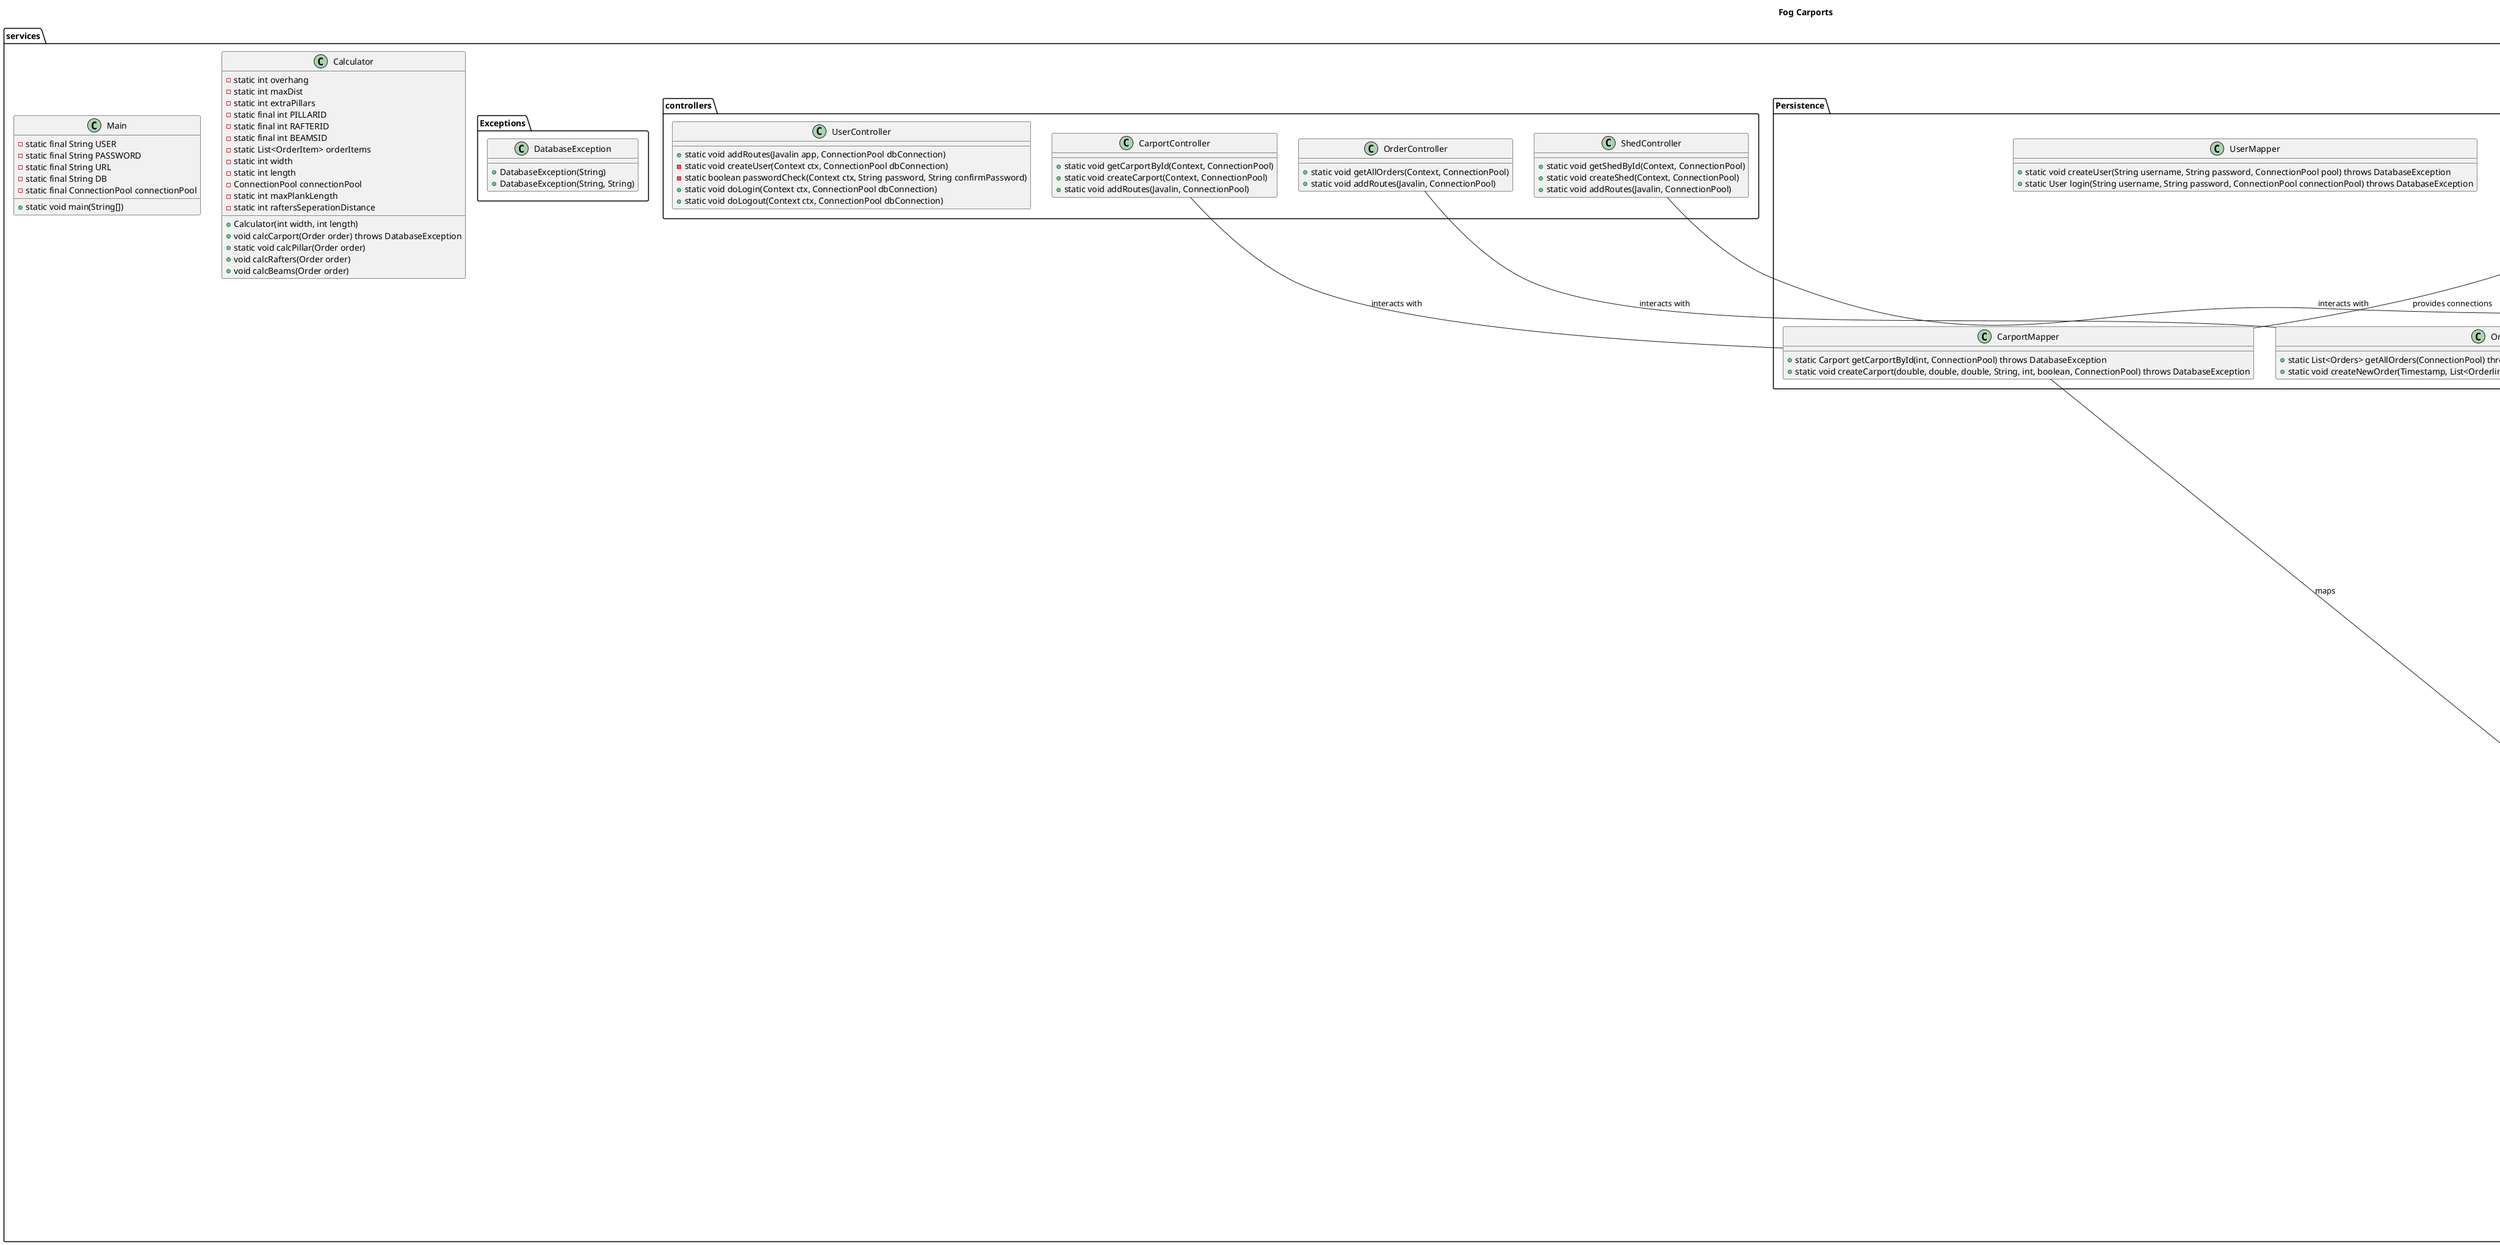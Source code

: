 @startuml

Title Fog Carports

scale 1
package services {
    class Calculator {
        - static int overhang
        - static int maxDist
        - static int extraPillars
        - static final int PILLARID
        - static final int RAFTERID
        - static final int BEAMSID
        - static List<OrderItem> orderItems
        - static int width
        - static int length
        - ConnectionPool connectionPool
        - static int maxPlankLength
        - static int raftersSeperationDistance

        + Calculator(int width, int length)
        + void calcCarport(Order order) throws DatabaseException
        + static void calcPillar(Order order)
        + void calcRafters(Order order)
        + void calcBeams(Order order)
    }

package entities{
class Carport {
    - int carportId
    - double width
    - double length
    - double height
    - String roofMaterial
    - int roofPitch
    - boolean hasShed
    + Carport(int, double, double, double, String, int, boolean)
    + int getCarportId()
    + double getWidth()
    + double getLength()
    + double getHeight()
    + String getRoofMaterial()
    + int getRoofPitch()
    + boolean hasShed()
}

class Shed {
    private int orderItemId;
    private Order order;
    private ProductVariant productVariant;
    private int quantity;
    private String description;
    + Shed(int, double, double, String, String)
    + int getShedId()
    + double getWidth()
    + double getDepth()
    + String getCladding()
    + String getFloorType()
}

class OrderItem {
    -int orderItemId;
    -Order order;
    -ProductVariant productVariant;
    -int quantity;
    -String description;
    + int getOrderItemId()
    +Order getOrder()
    + ProductVariant getProductVariant()
    + int getQuantity()
    + String getDescription()

}

class Order {
    - int orderId
    - Timestamp orderDate
    - BigDecimal totalPrice
    + Orders(int, Timestamp, BigDecimal)
    + int getOrderId()
    + Timestamp getOrderDate()
    + BigDecimal getTotalPrice()
}

class User {
    -int userId
    -String username
    -String role
    + int getUserId()
    + String getUsername()
    + String getRole()
    + boolean isAdmin()
    + String toString()

}


}

package Persistence{
class ConnectionPool {
    - static ConnectionPool instance
    - static HikariDataSource ds
    + static ConnectionPool getInstance(String, String, String, String)
    + synchronized Connection getConnection()
    + synchronized void close()
}

class CarportMapper {
    + static Carport getCarportById(int, ConnectionPool) throws DatabaseException
    + static void createCarport(double, double, double, String, int, boolean, ConnectionPool) throws DatabaseException
}

class ShedMapper {
    + static Shed getShedById(int, ConnectionPool) throws DatabaseException
    + static void createShed(double, double, String, String, ConnectionPool) throws DatabaseException
}

class OrderlineMapper {
    + static List<Orderline> getAllOrderlinesPerOrder(int, ConnectionPool) throws DatabaseException
}

class OrdersMapper {
    + static List<Orders> getAllOrders(ConnectionPool) throws DatabaseException
    + static void createNewOrder(Timestamp, List<Orderline>, BigDecimal, ConnectionPool) throws DatabaseException

}

class UserMapper {
    + static void createUser(String username, String password, ConnectionPool pool) throws DatabaseException
    + static User login(String username, String password, ConnectionPool connectionPool) throws DatabaseException
}

}

package controllers{
class OrderController {
    + static void getAllOrders(Context, ConnectionPool)
    + static void addRoutes(Javalin, ConnectionPool)
}

class CarportController {
    + static void getCarportById(Context, ConnectionPool)
    + static void createCarport(Context, ConnectionPool)
    + static void addRoutes(Javalin, ConnectionPool)
}

class ShedController {
    + static void getShedById(Context, ConnectionPool)
    + static void createShed(Context, ConnectionPool)
    + static void addRoutes(Javalin, ConnectionPool)
}

class UserController {
    + static void addRoutes(Javalin app, ConnectionPool dbConnection)
    - static void createUser(Context ctx, ConnectionPool dbConnection)
    -  static boolean passwordCheck(Context ctx, String password, String confirmPassword)
    + static void doLogin(Context ctx, ConnectionPool dbConnection)
    + static void doLogout(Context ctx, ConnectionPool dbConnection)
}



}

class Main {
    - static final String USER
    - static final String PASSWORD
    - static final String URL
    - static final String DB
    - static final ConnectionPool connectionPool
    + static void main(String[])
}

package Exceptions{
class DatabaseException {
    + DatabaseException(String)
    + DatabaseException(String, String)
}
}

Order "1" *-- "*" OrderItem : contains
OrderItem "*" *-- "1" Carport : links to
OrderItem "*" *-- "1" Shed : links to
Carport "1" *-- "1" Shed : may include
ConnectionPool -- CarportMapper : provides connections
ConnectionPool -- ShedMapper : provides connections
ConnectionPool -- OrderlineMapper : provides connections
ConnectionPool -- OrdersMapper : provides connections
CarportMapper -- Carport : maps
ShedMapper -- Shed : maps
OrderlineMapper -- OrderItem : maps
OrdersMapper -- Order : maps
OrderController -- OrdersMapper : interacts with
CarportController -- CarportMapper : interacts with
ShedController -- ShedMapper : interacts with

@enduml
